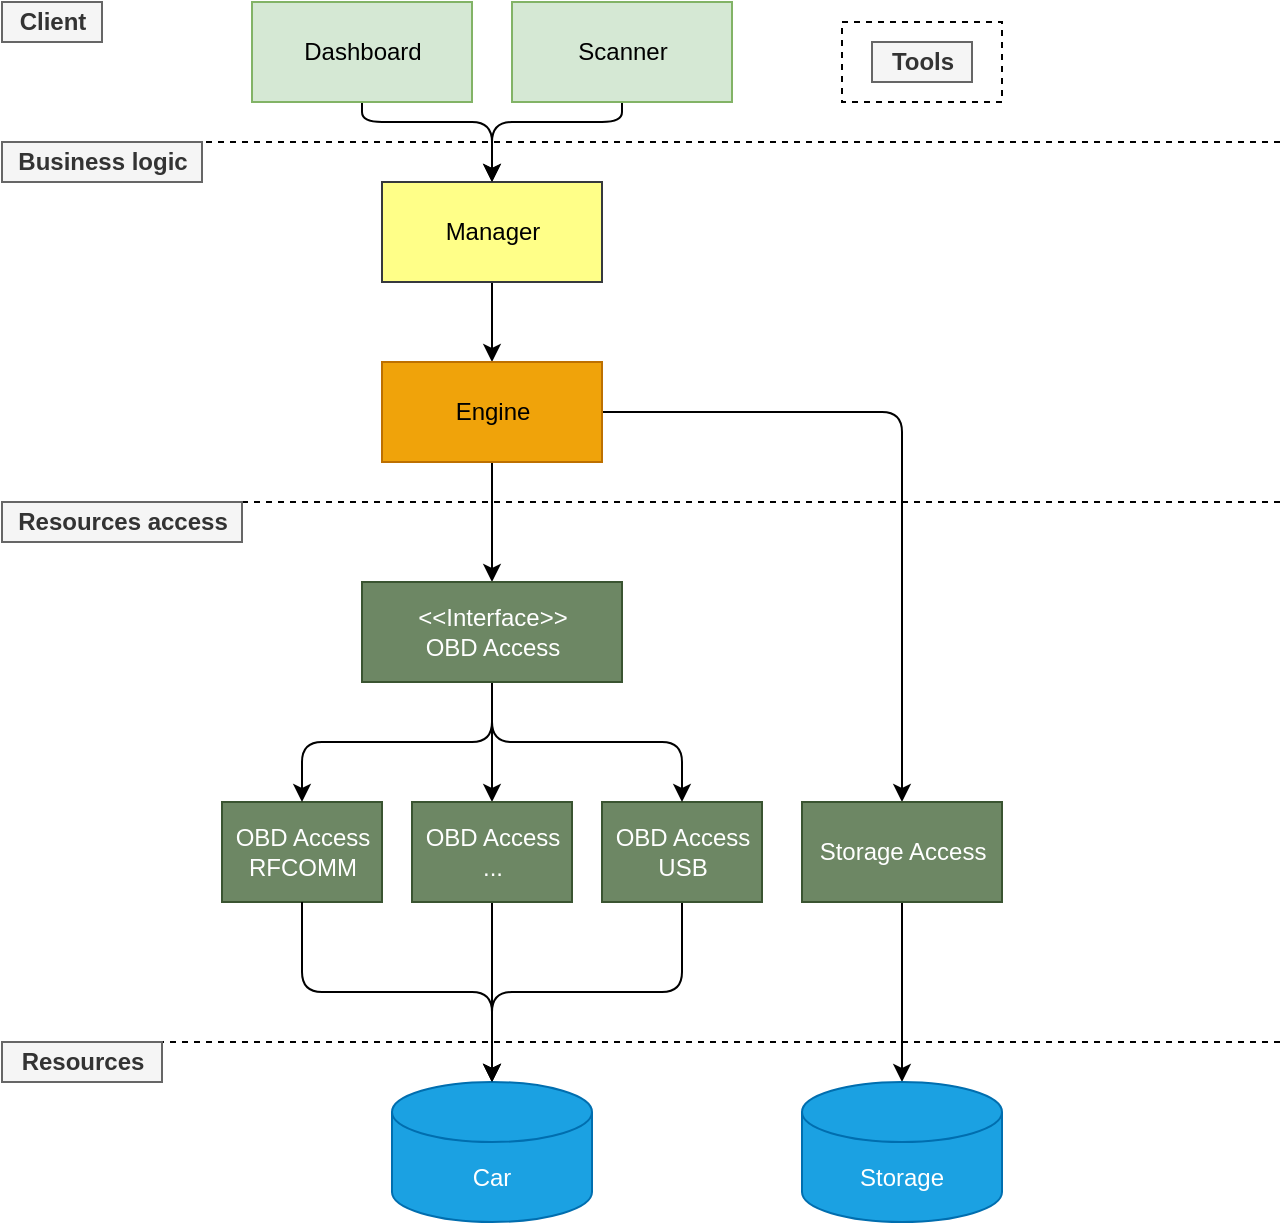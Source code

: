 <mxfile version="15.7.0" type="device" pages="3"><diagram id="Eblkz7ydq36cEkhcAAzR" name="System project"><mxGraphModel dx="1350" dy="764" grid="1" gridSize="10" guides="1" tooltips="1" connect="1" arrows="1" fold="1" page="1" pageScale="1" pageWidth="827" pageHeight="1169" math="0" shadow="0"><root><mxCell id="0"/><mxCell id="1" parent="0"/><mxCell id="wrZVpMu9qTemlNpb2qhN-36" style="edgeStyle=orthogonalEdgeStyle;rounded=1;orthogonalLoop=1;jettySize=auto;html=1;exitX=0.5;exitY=1;exitDx=0;exitDy=0;entryX=0.5;entryY=0;entryDx=0;entryDy=0;entryPerimeter=0;" parent="1" source="wrZVpMu9qTemlNpb2qhN-34" target="wrZVpMu9qTemlNpb2qhN-24" edge="1"><mxGeometry relative="1" as="geometry"><mxPoint x="245" y="450" as="targetPoint"/></mxGeometry></mxCell><mxCell id="wrZVpMu9qTemlNpb2qhN-4" style="edgeStyle=orthogonalEdgeStyle;rounded=1;orthogonalLoop=1;jettySize=auto;html=1;exitX=0.5;exitY=1;exitDx=0;exitDy=0;entryX=0.5;entryY=0;entryDx=0;entryDy=0;" parent="1" source="wrZVpMu9qTemlNpb2qhN-2" target="wrZVpMu9qTemlNpb2qhN-3" edge="1"><mxGeometry relative="1" as="geometry"><Array as="points"><mxPoint x="180" y="60"/><mxPoint x="245" y="60"/></Array></mxGeometry></mxCell><mxCell id="wrZVpMu9qTemlNpb2qhN-2" value="Dashboard" style="html=1;fillColor=#d5e8d4;strokeColor=#82b366;" parent="1" vertex="1"><mxGeometry x="125" width="110" height="50" as="geometry"/></mxCell><mxCell id="wrZVpMu9qTemlNpb2qhN-6" value="" style="edgeStyle=orthogonalEdgeStyle;rounded=0;orthogonalLoop=1;jettySize=auto;html=1;" parent="1" source="wrZVpMu9qTemlNpb2qhN-3" target="wrZVpMu9qTemlNpb2qhN-5" edge="1"><mxGeometry relative="1" as="geometry"/></mxCell><mxCell id="wrZVpMu9qTemlNpb2qhN-3" value="&lt;div&gt;Manager&lt;/div&gt;" style="html=1;fillColor=#ffff88;strokeColor=#36393d;" parent="1" vertex="1"><mxGeometry x="190" y="90" width="110" height="50" as="geometry"/></mxCell><mxCell id="wrZVpMu9qTemlNpb2qhN-8" value="" style="edgeStyle=orthogonalEdgeStyle;rounded=0;orthogonalLoop=1;jettySize=auto;html=1;entryX=0.5;entryY=0;entryDx=0;entryDy=0;" parent="1" source="wrZVpMu9qTemlNpb2qhN-5" target="wrZVpMu9qTemlNpb2qhN-10" edge="1"><mxGeometry relative="1" as="geometry"/></mxCell><mxCell id="wrZVpMu9qTemlNpb2qhN-33" style="edgeStyle=orthogonalEdgeStyle;rounded=1;orthogonalLoop=1;jettySize=auto;html=1;exitX=1;exitY=0.5;exitDx=0;exitDy=0;entryX=0.5;entryY=0;entryDx=0;entryDy=0;" parent="1" source="wrZVpMu9qTemlNpb2qhN-5" target="wrZVpMu9qTemlNpb2qhN-18" edge="1"><mxGeometry relative="1" as="geometry"><mxPoint x="460" y="530" as="targetPoint"/></mxGeometry></mxCell><mxCell id="wrZVpMu9qTemlNpb2qhN-5" value="Engine" style="html=1;fillColor=#f0a30a;fontColor=#000000;strokeColor=#BD7000;" parent="1" vertex="1"><mxGeometry x="190" y="180" width="110" height="50" as="geometry"/></mxCell><mxCell id="wrZVpMu9qTemlNpb2qhN-7" value="&lt;div&gt;OBD Access &lt;br&gt;&lt;/div&gt;&lt;div&gt;RFCOMM&lt;/div&gt;" style="html=1;fillColor=#6d8764;strokeColor=#3A5431;fontColor=#ffffff;" parent="1" vertex="1"><mxGeometry x="110" y="400" width="80" height="50" as="geometry"/></mxCell><mxCell id="wrZVpMu9qTemlNpb2qhN-15" style="edgeStyle=orthogonalEdgeStyle;rounded=1;orthogonalLoop=1;jettySize=auto;html=1;exitX=0.5;exitY=1;exitDx=0;exitDy=0;entryX=0.5;entryY=0;entryDx=0;entryDy=0;entryPerimeter=0;" parent="1" source="wrZVpMu9qTemlNpb2qhN-9" target="wrZVpMu9qTemlNpb2qhN-24" edge="1"><mxGeometry relative="1" as="geometry"><mxPoint x="245" y="450" as="targetPoint"/></mxGeometry></mxCell><mxCell id="wrZVpMu9qTemlNpb2qhN-9" value="&lt;div&gt;OBD Access&lt;/div&gt;&lt;div&gt;USB&lt;br&gt;&lt;/div&gt;" style="html=1;fillColor=#6d8764;strokeColor=#3A5431;fontColor=#ffffff;" parent="1" vertex="1"><mxGeometry x="300" y="400" width="80" height="50" as="geometry"/></mxCell><mxCell id="wrZVpMu9qTemlNpb2qhN-11" style="edgeStyle=orthogonalEdgeStyle;rounded=1;orthogonalLoop=1;jettySize=auto;html=1;exitX=0.5;exitY=1;exitDx=0;exitDy=0;entryX=0.5;entryY=0;entryDx=0;entryDy=0;" parent="1" source="wrZVpMu9qTemlNpb2qhN-10" target="wrZVpMu9qTemlNpb2qhN-7" edge="1"><mxGeometry relative="1" as="geometry"/></mxCell><mxCell id="wrZVpMu9qTemlNpb2qhN-12" style="edgeStyle=orthogonalEdgeStyle;rounded=1;orthogonalLoop=1;jettySize=auto;html=1;exitX=0.5;exitY=1;exitDx=0;exitDy=0;entryX=0.5;entryY=0;entryDx=0;entryDy=0;strokeColor=default;" parent="1" source="wrZVpMu9qTemlNpb2qhN-10" target="wrZVpMu9qTemlNpb2qhN-9" edge="1"><mxGeometry relative="1" as="geometry"/></mxCell><mxCell id="wrZVpMu9qTemlNpb2qhN-35" style="edgeStyle=orthogonalEdgeStyle;rounded=1;orthogonalLoop=1;jettySize=auto;html=1;exitX=0.5;exitY=1;exitDx=0;exitDy=0;entryX=0.5;entryY=0;entryDx=0;entryDy=0;" parent="1" source="wrZVpMu9qTemlNpb2qhN-10" target="wrZVpMu9qTemlNpb2qhN-34" edge="1"><mxGeometry relative="1" as="geometry"/></mxCell><mxCell id="wrZVpMu9qTemlNpb2qhN-10" value="&lt;div&gt;&amp;lt;&amp;lt;Interface&amp;gt;&amp;gt;&lt;/div&gt;OBD Access" style="html=1;fillColor=#6d8764;strokeColor=#3A5431;fontColor=#ffffff;" parent="1" vertex="1"><mxGeometry x="180" y="290" width="130" height="50" as="geometry"/></mxCell><mxCell id="wrZVpMu9qTemlNpb2qhN-37" style="edgeStyle=orthogonalEdgeStyle;rounded=1;orthogonalLoop=1;jettySize=auto;html=1;exitX=0.5;exitY=1;exitDx=0;exitDy=0;entryX=0.5;entryY=0;entryDx=0;entryDy=0;entryPerimeter=0;strokeColor=default;" parent="1" source="wrZVpMu9qTemlNpb2qhN-18" target="wrZVpMu9qTemlNpb2qhN-26" edge="1"><mxGeometry relative="1" as="geometry"/></mxCell><mxCell id="wrZVpMu9qTemlNpb2qhN-18" value="Storage Access" style="html=1;fillColor=#6d8764;fontColor=#ffffff;strokeColor=#3A5431;" parent="1" vertex="1"><mxGeometry x="400" y="400" width="100" height="50" as="geometry"/></mxCell><mxCell id="wrZVpMu9qTemlNpb2qhN-24" value="Car" style="shape=cylinder3;whiteSpace=wrap;html=1;boundedLbl=1;backgroundOutline=1;size=15;fillColor=#1ba1e2;fontColor=#ffffff;strokeColor=#006EAF;" parent="1" vertex="1"><mxGeometry x="195" y="540" width="100" height="70" as="geometry"/></mxCell><mxCell id="wrZVpMu9qTemlNpb2qhN-26" value="Storage" style="shape=cylinder3;whiteSpace=wrap;html=1;boundedLbl=1;backgroundOutline=1;size=15;fillColor=#1ba1e2;fontColor=#ffffff;strokeColor=#006EAF;" parent="1" vertex="1"><mxGeometry x="400" y="540" width="100" height="70" as="geometry"/></mxCell><mxCell id="wrZVpMu9qTemlNpb2qhN-30" value="" style="endArrow=none;dashed=1;html=1;rounded=0;startArrow=none;" parent="1" edge="1"><mxGeometry width="50" height="50" relative="1" as="geometry"><mxPoint y="70" as="sourcePoint"/><mxPoint x="640" y="70" as="targetPoint"/></mxGeometry></mxCell><mxCell id="wrZVpMu9qTemlNpb2qhN-31" value="" style="endArrow=none;dashed=1;html=1;rounded=0;" parent="1" edge="1"><mxGeometry width="50" height="50" relative="1" as="geometry"><mxPoint y="250" as="sourcePoint"/><mxPoint x="640" y="250" as="targetPoint"/></mxGeometry></mxCell><mxCell id="wrZVpMu9qTemlNpb2qhN-32" value="" style="endArrow=none;dashed=1;html=1;rounded=0;" parent="1" edge="1"><mxGeometry width="50" height="50" relative="1" as="geometry"><mxPoint y="520" as="sourcePoint"/><mxPoint x="640" y="520" as="targetPoint"/></mxGeometry></mxCell><mxCell id="wrZVpMu9qTemlNpb2qhN-34" value="&lt;div&gt;OBD Access &lt;br&gt;&lt;/div&gt;&lt;div&gt;...&lt;/div&gt;" style="html=1;fillColor=#6d8764;strokeColor=#3A5431;fontColor=#ffffff;" parent="1" vertex="1"><mxGeometry x="205" y="400" width="80" height="50" as="geometry"/></mxCell><mxCell id="sGM55MWIoG-JUmspsjVh-1" value="&lt;b&gt;Client&lt;/b&gt;" style="text;html=1;align=center;verticalAlign=middle;resizable=0;points=[];autosize=1;strokeColor=#666666;fillColor=#f5f5f5;fontColor=#333333;" parent="1" vertex="1"><mxGeometry width="50" height="20" as="geometry"/></mxCell><mxCell id="sGM55MWIoG-JUmspsjVh-3" value="&lt;b&gt;Resources access&lt;/b&gt;" style="text;html=1;align=center;verticalAlign=middle;resizable=0;points=[];autosize=1;strokeColor=#666666;fillColor=#f5f5f5;fontColor=#333333;" parent="1" vertex="1"><mxGeometry y="250" width="120" height="20" as="geometry"/></mxCell><mxCell id="sGM55MWIoG-JUmspsjVh-4" value="&lt;b&gt;Resources&lt;/b&gt;" style="text;html=1;align=center;verticalAlign=middle;resizable=0;points=[];autosize=1;strokeColor=#666666;fillColor=#f5f5f5;fontColor=#333333;" parent="1" vertex="1"><mxGeometry y="520" width="80" height="20" as="geometry"/></mxCell><mxCell id="sGM55MWIoG-JUmspsjVh-2" value="&lt;b&gt;Business logic&lt;/b&gt;" style="text;html=1;align=center;verticalAlign=middle;resizable=0;points=[];autosize=1;strokeColor=#666666;fillColor=#f5f5f5;fontColor=#333333;" parent="1" vertex="1"><mxGeometry y="70" width="100" height="20" as="geometry"/></mxCell><mxCell id="sGM55MWIoG-JUmspsjVh-7" value="" style="rounded=0;whiteSpace=wrap;html=1;dashed=1;" parent="1" vertex="1"><mxGeometry x="420" y="10" width="80" height="40" as="geometry"/></mxCell><mxCell id="sGM55MWIoG-JUmspsjVh-8" value="&lt;b&gt;Tools&lt;/b&gt;" style="text;html=1;align=center;verticalAlign=middle;resizable=0;points=[];autosize=1;strokeColor=#666666;fillColor=#f5f5f5;fontColor=#333333;" parent="1" vertex="1"><mxGeometry x="435" y="20" width="50" height="20" as="geometry"/></mxCell><mxCell id="wrZVpMu9qTemlNpb2qhN-14" value="" style="edgeStyle=orthogonalEdgeStyle;rounded=1;orthogonalLoop=1;jettySize=auto;html=1;exitX=0.5;exitY=1;exitDx=0;exitDy=0;entryX=0.5;entryY=0;entryDx=0;entryDy=0;entryPerimeter=0;" parent="1" source="wrZVpMu9qTemlNpb2qhN-7" target="wrZVpMu9qTemlNpb2qhN-24" edge="1"><mxGeometry relative="1" as="geometry"><mxPoint x="245" y="450" as="targetPoint"/></mxGeometry></mxCell><mxCell id="1Q0bcrC04NjzK_FqETda-4" style="edgeStyle=orthogonalEdgeStyle;rounded=1;orthogonalLoop=1;jettySize=auto;html=1;exitX=0.5;exitY=1;exitDx=0;exitDy=0;" parent="1" source="1Q0bcrC04NjzK_FqETda-3" target="wrZVpMu9qTemlNpb2qhN-3" edge="1"><mxGeometry relative="1" as="geometry"><Array as="points"><mxPoint x="310" y="60"/><mxPoint x="245" y="60"/></Array></mxGeometry></mxCell><mxCell id="1Q0bcrC04NjzK_FqETda-3" value="Scanner" style="html=1;fillColor=#d5e8d4;strokeColor=#82b366;" parent="1" vertex="1"><mxGeometry x="255" width="110" height="50" as="geometry"/></mxCell></root></mxGraphModel></diagram><diagram id="hPBxp3c6GvDHZrLhAjdE" name="OBD Access"><mxGraphModel dx="1350" dy="764" grid="1" gridSize="10" guides="1" tooltips="1" connect="1" arrows="1" fold="1" page="1" pageScale="1" pageWidth="827" pageHeight="1169" math="0" shadow="0"><root><mxCell id="4GkIKCIpm-5E7sdGIat--0"/><mxCell id="4GkIKCIpm-5E7sdGIat--1" parent="4GkIKCIpm-5E7sdGIat--0"/><mxCell id="SKNM0WLe2hemPjMfySuO-0" value="OBD Access" style="swimlane;fontStyle=1;align=center;verticalAlign=middle;childLayout=stackLayout;horizontal=1;startSize=29;horizontalStack=0;resizeParent=1;resizeParentMax=0;resizeLast=0;collapsible=0;marginBottom=0;html=1;" parent="4GkIKCIpm-5E7sdGIat--1" vertex="1"><mxGeometry x="40" y="40" width="140" height="120" as="geometry"/></mxCell><mxCell id="SKNM0WLe2hemPjMfySuO-2" value="&lt;div&gt;IsDeviceAvalable&lt;br&gt;&lt;/div&gt;&lt;div&gt;Open&lt;/div&gt;&lt;div&gt;Close&lt;/div&gt;&lt;div&gt;Transaction &lt;br&gt;&lt;/div&gt;&lt;div&gt;(Send Receive)&lt;br&gt;&lt;/div&gt;" style="text;html=1;strokeColor=none;fillColor=none;align=left;verticalAlign=middle;spacingLeft=4;spacingRight=4;overflow=hidden;rotatable=0;points=[[0,0.5],[1,0.5]];portConstraint=eastwest;" parent="SKNM0WLe2hemPjMfySuO-0" vertex="1"><mxGeometry y="29" width="140" height="91" as="geometry"/></mxCell></root></mxGraphModel></diagram><diagram id="uduuVEva33_Mjz8G54ta" name="Engine"><mxGraphModel dx="1350" dy="764" grid="1" gridSize="10" guides="1" tooltips="1" connect="1" arrows="1" fold="1" page="1" pageScale="1" pageWidth="827" pageHeight="1169" math="0" shadow="0"><root><mxCell id="GiUFYRfDwssM4-fyyrsC-0"/><mxCell id="GiUFYRfDwssM4-fyyrsC-1" parent="GiUFYRfDwssM4-fyyrsC-0"/><mxCell id="4nCw0jDnRT9ysIJybPEo-0" value="Engine" style="swimlane;fontStyle=1;align=center;verticalAlign=middle;childLayout=stackLayout;horizontal=1;startSize=29;horizontalStack=0;resizeParent=1;resizeParentMax=0;resizeLast=0;collapsible=0;marginBottom=0;html=1;" parent="GiUFYRfDwssM4-fyyrsC-1" vertex="1"><mxGeometry x="40" y="120" width="140" height="120" as="geometry"/></mxCell><mxCell id="4nCw0jDnRT9ysIJybPEo-1" value="- OBD access&lt;br&gt;&lt;div&gt;decoders class&lt;br&gt;&lt;/div&gt;&lt;div&gt;getValueX&lt;/div&gt;&lt;div&gt;getAvailableValuesList&lt;br&gt;&lt;/div&gt;&lt;div&gt;Perform Test&lt;/div&gt;&lt;div&gt;Get/Clear DTC&lt;br&gt;&lt;/div&gt;" style="text;html=1;strokeColor=none;fillColor=none;align=left;verticalAlign=middle;spacingLeft=4;spacingRight=4;overflow=hidden;rotatable=0;points=[[0,0.5],[1,0.5]];portConstraint=eastwest;" parent="4nCw0jDnRT9ysIJybPEo-0" vertex="1"><mxGeometry y="29" width="140" height="91" as="geometry"/></mxCell><mxCell id="Chjvi6hUgAiM02XMizuL-0" value="&lt;div&gt;Supported modes:&lt;/div&gt;&lt;div&gt;1,2,3,4,5,7,9,A&lt;br&gt; &lt;/div&gt;" style="html=1;shadow=0;dashed=0;shape=mxgraph.bootstrap.rrect;rSize=5;strokeColor=#1CA5B8;strokeWidth=1;fillColor=none;fontColor=#1CA5B8;whiteSpace=wrap;align=center;verticalAlign=middle;spacingLeft=0;fontStyle=0;fontSize=16;spacing=5;" parent="GiUFYRfDwssM4-fyyrsC-1" vertex="1"><mxGeometry x="40" y="40" width="150" height="60" as="geometry"/></mxCell></root></mxGraphModel></diagram></mxfile>